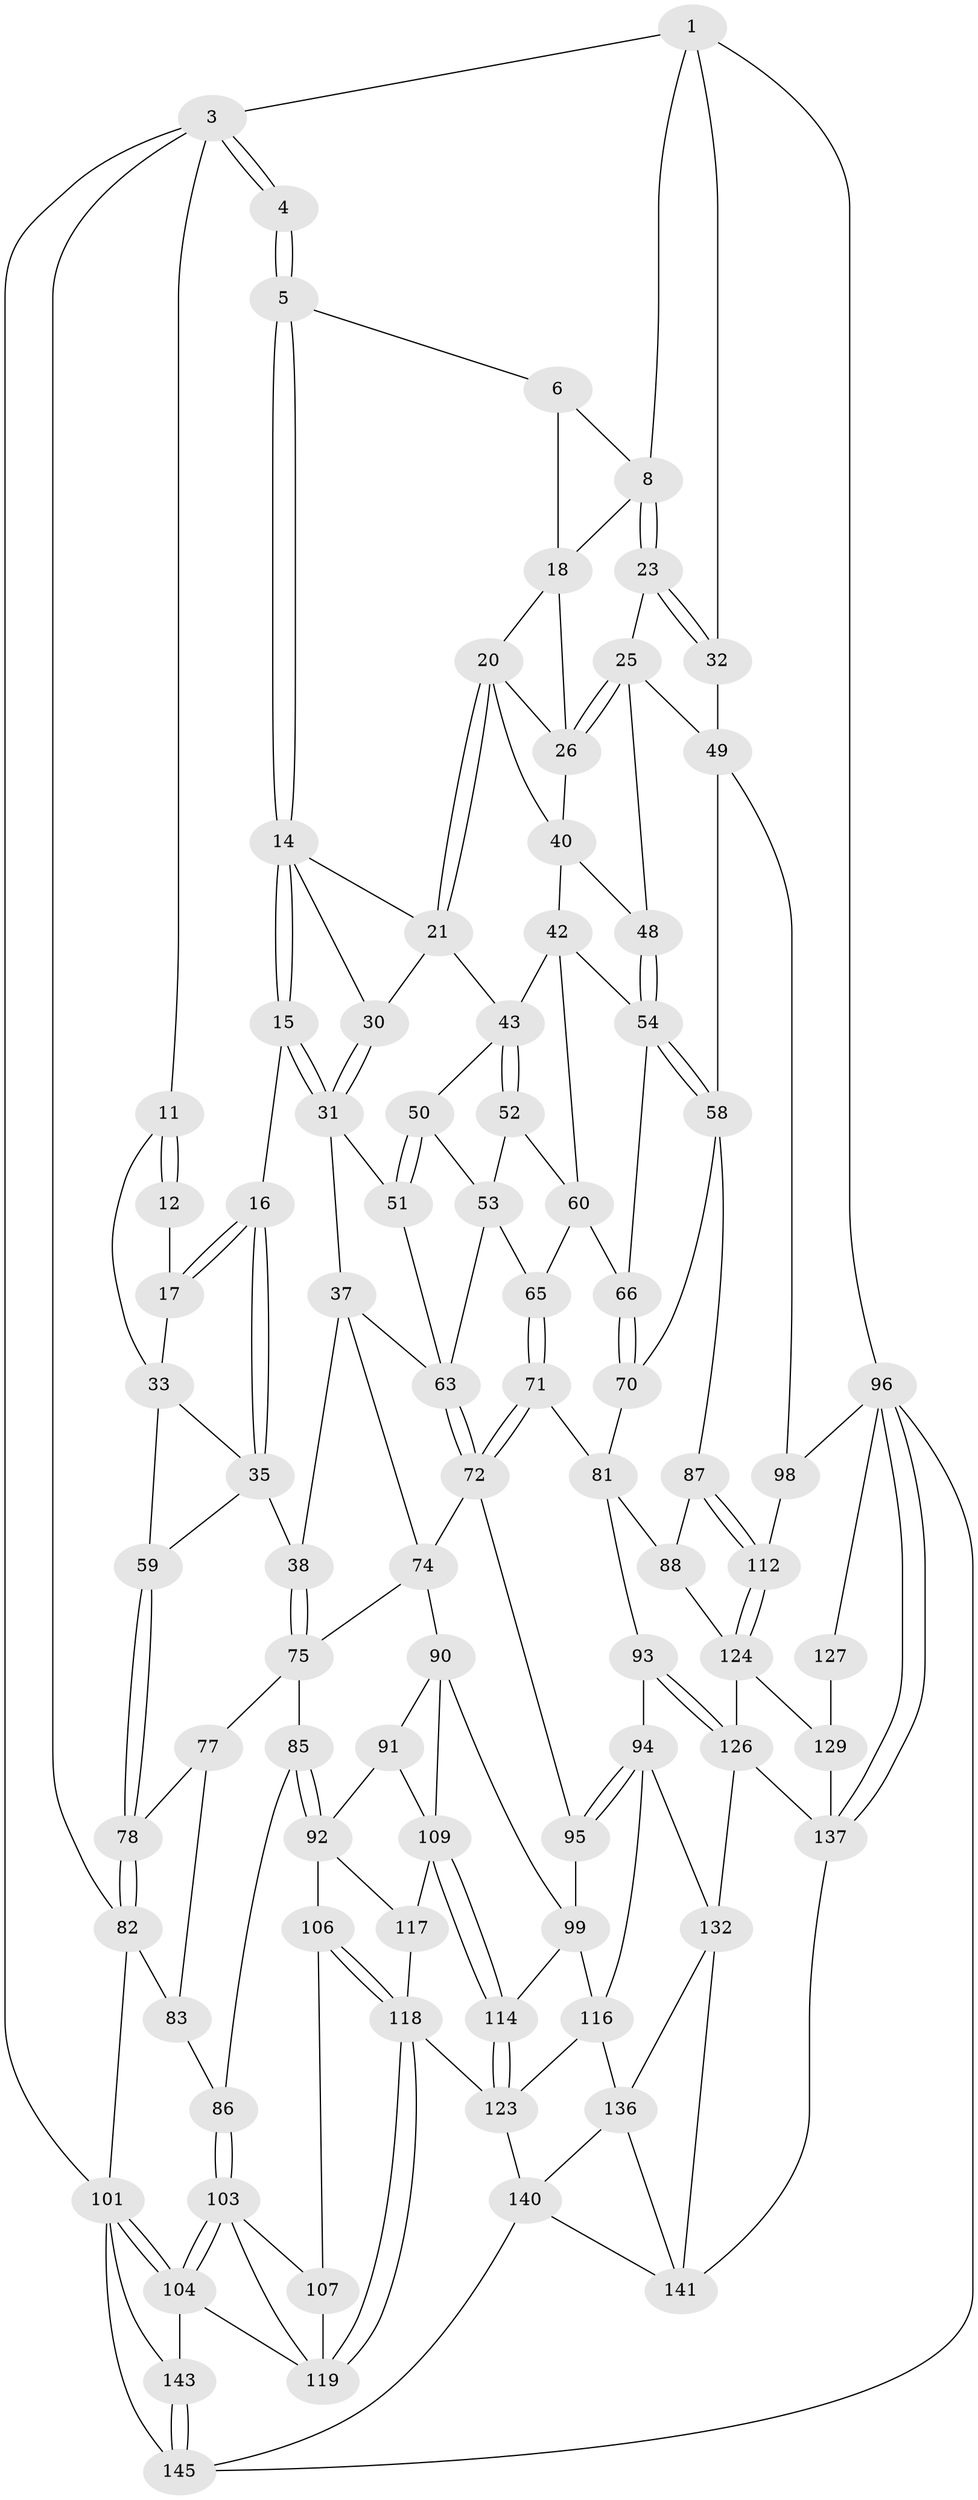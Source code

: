 // original degree distribution, {3: 0.027586206896551724, 6: 0.20689655172413793, 4: 0.2, 5: 0.5655172413793104}
// Generated by graph-tools (version 1.1) at 2025/11/02/27/25 16:11:54]
// undirected, 88 vertices, 194 edges
graph export_dot {
graph [start="1"]
  node [color=gray90,style=filled];
  1 [pos="+1+0",super="+2"];
  3 [pos="+0+0",super="+10"];
  4 [pos="+0.24527171036878478+0"];
  5 [pos="+0.4912977904298226+0"];
  6 [pos="+0.5461888847680755+0",super="+7"];
  8 [pos="+0.8138215964221656+0.12139017907027617",super="+9"];
  11 [pos="+0+0.1581110722322588"];
  12 [pos="+0.1286714268574645+0.15203127309786268",super="+13"];
  14 [pos="+0.46613766649854915+0.03289664284193199",super="+22"];
  15 [pos="+0.31888374697547167+0.1552357543702603"];
  16 [pos="+0.271275588578596+0.14006523083400357"];
  17 [pos="+0.2631654619940824+0.11998082314632258",super="+29"];
  18 [pos="+0.654407455518204+0.06211063675936598",super="+19"];
  20 [pos="+0.6160732568894974+0.1700526990432944",super="+28"];
  21 [pos="+0.5768943059833578+0.19026600598555815",super="+45"];
  23 [pos="+0.8142523908499747+0.12273427429067756",super="+24"];
  25 [pos="+0.7942763798619863+0.2050271206921161",super="+47"];
  26 [pos="+0.7360298392985054+0.19312580183612216",super="+27"];
  30 [pos="+0.4241582531758837+0.24424740850795662"];
  31 [pos="+0.417552021153366+0.24879262736414115",super="+36"];
  32 [pos="+1+0.14851373695933015",super="+46"];
  33 [pos="+0.20185308515002007+0.25439007224867877",super="+34"];
  35 [pos="+0.22015666551408733+0.26250547051052003",super="+39"];
  37 [pos="+0.3455800955680866+0.3381228349516858",super="+68"];
  38 [pos="+0.3442019698479854+0.33869660943618624"];
  40 [pos="+0.6612921184453303+0.23843115108815385",super="+41"];
  42 [pos="+0.6470283214446833+0.2916228576236445",super="+56"];
  43 [pos="+0.5900387132338452+0.29757177544331526",super="+44"];
  48 [pos="+0.7928292709939021+0.27452706233419305"];
  49 [pos="+1+0.2673808370663693",super="+57"];
  50 [pos="+0.531596903655678+0.3304231651855493"];
  51 [pos="+0.48539677326990555+0.36669227292479506"];
  52 [pos="+0.587811029821201+0.33953524412452324"];
  53 [pos="+0.5442000976014522+0.3773577694657843",super="+62"];
  54 [pos="+0.7953691642410182+0.3139899994674648",super="+55"];
  58 [pos="+1+0.449210586151728",super="+69"];
  59 [pos="+0.13466621120387084+0.3985677733728519"];
  60 [pos="+0.6572012388744182+0.3793554935561564",super="+61"];
  63 [pos="+0.5086840198035444+0.396477443691485",super="+64"];
  65 [pos="+0.6158361427562238+0.44848912767243565"];
  66 [pos="+0.7617592273204186+0.3664132872536689",super="+67"];
  70 [pos="+0.8531668603705567+0.44625512533145406",super="+80"];
  71 [pos="+0.6180339828698267+0.4605860338183138"];
  72 [pos="+0.5497386637327272+0.5144836800452961",super="+73"];
  74 [pos="+0.46760406691364104+0.4801544127614128",super="+79"];
  75 [pos="+0.3103556545178188+0.4414402046514501",super="+76"];
  77 [pos="+0.1345177744264971+0.4024754438350673"];
  78 [pos="+0.13445341588177778+0.400813597860002"];
  81 [pos="+0.7038780424232182+0.49729568582282946",super="+89"];
  82 [pos="+0+0.3476816312153382",super="+84"];
  83 [pos="+0.034673703853781976+0.4601714039930442"];
  85 [pos="+0.15510079787087702+0.5477006890347762"];
  86 [pos="+0.08832970492627329+0.5645643922928052"];
  87 [pos="+0.8149356685423075+0.6046564407421803"];
  88 [pos="+0.76414348690258+0.6045011035177471"];
  90 [pos="+0.33808290837583865+0.5566185405944625",super="+100"];
  91 [pos="+0.3365578757475246+0.5595744895512791"];
  92 [pos="+0.20936402135090962+0.5949300816540108",super="+105"];
  93 [pos="+0.7252707135212239+0.6234631221394181"];
  94 [pos="+0.6868039275286492+0.6449320253738601",super="+115"];
  95 [pos="+0.5331917880166456+0.5708126650653571"];
  96 [pos="+1+1",super="+97"];
  98 [pos="+1+0.5511067428959555",super="+111"];
  99 [pos="+0.5239787001179415+0.5814112064126391",super="+113"];
  101 [pos="+0+0.6843613543565688",super="+102"];
  103 [pos="+0+0.673084911187097",super="+108"];
  104 [pos="+0+0.6755292898071886",super="+134"];
  106 [pos="+0.2058962114150669+0.6151776975350469"];
  107 [pos="+0.1913137375537576+0.6277725007547359"];
  109 [pos="+0.44083315717437865+0.6756338520748794",super="+110"];
  112 [pos="+0.8626368237906796+0.6815459164060601"];
  114 [pos="+0.47422961073485215+0.7150493694701658"];
  116 [pos="+0.5604346437291869+0.686214754436049",super="+122"];
  117 [pos="+0.33604992650250043+0.7189868618873372"];
  118 [pos="+0.24014855763849666+0.8001026520631763",super="+121"];
  119 [pos="+0.21376783604463204+0.7944846270939404",super="+120"];
  123 [pos="+0.49260286745511966+0.764905593665211",super="+133"];
  124 [pos="+0.862301269795209+0.7775975538152113",super="+125"];
  126 [pos="+0.7557783807787691+0.7852957874293499",super="+131"];
  127 [pos="+0.9425671867618487+0.7129105143854717",super="+128"];
  129 [pos="+0.9567463677065573+0.780024555367245",super="+130"];
  132 [pos="+0.6402559062257889+0.7652830886811532",super="+135"];
  136 [pos="+0.5965961003904633+0.7964254181794034",super="+139"];
  137 [pos="+0.8877054894769302+1",super="+138"];
  140 [pos="+0.35041255789867365+1",super="+144"];
  141 [pos="+0.8199505350157434+1",super="+142"];
  143 [pos="+0.06815288963395892+0.8800573948840348"];
  145 [pos="+0.14725861810336835+1"];
  1 -- 8;
  1 -- 32;
  1 -- 3;
  1 -- 96;
  3 -- 4;
  3 -- 4;
  3 -- 11;
  3 -- 82;
  3 -- 101;
  4 -- 5;
  4 -- 5;
  5 -- 6;
  5 -- 14;
  5 -- 14;
  6 -- 18;
  6 -- 8;
  8 -- 23;
  8 -- 23;
  8 -- 18;
  11 -- 12;
  11 -- 12;
  11 -- 33;
  12 -- 17 [weight=2];
  14 -- 15;
  14 -- 15;
  14 -- 21;
  14 -- 30;
  15 -- 16;
  15 -- 31;
  15 -- 31;
  16 -- 17;
  16 -- 17;
  16 -- 35;
  16 -- 35;
  17 -- 33;
  18 -- 20;
  18 -- 26;
  20 -- 21;
  20 -- 21;
  20 -- 40;
  20 -- 26;
  21 -- 43;
  21 -- 30;
  23 -- 32 [weight=2];
  23 -- 32;
  23 -- 25;
  25 -- 26;
  25 -- 26;
  25 -- 48;
  25 -- 49;
  26 -- 40;
  30 -- 31;
  30 -- 31;
  31 -- 51;
  31 -- 37;
  32 -- 49;
  33 -- 35;
  33 -- 59;
  35 -- 59;
  35 -- 38;
  37 -- 38;
  37 -- 74;
  37 -- 63;
  38 -- 75;
  38 -- 75;
  40 -- 48;
  40 -- 42;
  42 -- 43;
  42 -- 60;
  42 -- 54;
  43 -- 52;
  43 -- 52;
  43 -- 50;
  48 -- 54;
  48 -- 54;
  49 -- 58;
  49 -- 98;
  50 -- 51;
  50 -- 51;
  50 -- 53;
  51 -- 63;
  52 -- 53;
  52 -- 60;
  53 -- 65;
  53 -- 63;
  54 -- 58;
  54 -- 58;
  54 -- 66;
  58 -- 70;
  58 -- 87;
  59 -- 78;
  59 -- 78;
  60 -- 65;
  60 -- 66;
  63 -- 72;
  63 -- 72;
  65 -- 71;
  65 -- 71;
  66 -- 70 [weight=2];
  66 -- 70;
  70 -- 81;
  71 -- 72;
  71 -- 72;
  71 -- 81;
  72 -- 74;
  72 -- 95;
  74 -- 75;
  74 -- 90;
  75 -- 77;
  75 -- 85;
  77 -- 78;
  77 -- 83;
  78 -- 82;
  78 -- 82;
  81 -- 88;
  81 -- 93;
  82 -- 83;
  82 -- 101;
  83 -- 86;
  85 -- 86;
  85 -- 92;
  85 -- 92;
  86 -- 103;
  86 -- 103;
  87 -- 88;
  87 -- 112;
  87 -- 112;
  88 -- 124;
  90 -- 91;
  90 -- 99;
  90 -- 109;
  91 -- 92;
  91 -- 109;
  92 -- 106;
  92 -- 117;
  93 -- 94;
  93 -- 126;
  93 -- 126;
  94 -- 95;
  94 -- 95;
  94 -- 116;
  94 -- 132;
  95 -- 99;
  96 -- 137;
  96 -- 137;
  96 -- 145;
  96 -- 98;
  96 -- 127;
  98 -- 112;
  99 -- 114;
  99 -- 116;
  101 -- 104;
  101 -- 104;
  101 -- 145;
  101 -- 143;
  103 -- 104;
  103 -- 104;
  103 -- 107;
  103 -- 119;
  104 -- 143;
  104 -- 119;
  106 -- 107;
  106 -- 118;
  106 -- 118;
  107 -- 119;
  109 -- 114;
  109 -- 114;
  109 -- 117;
  112 -- 124;
  112 -- 124;
  114 -- 123;
  114 -- 123;
  116 -- 136;
  116 -- 123;
  117 -- 118;
  118 -- 119;
  118 -- 119;
  118 -- 123;
  123 -- 140;
  124 -- 126;
  124 -- 129;
  126 -- 137;
  126 -- 132;
  127 -- 129 [weight=2];
  129 -- 137;
  132 -- 136;
  132 -- 141;
  136 -- 140;
  136 -- 141;
  137 -- 141;
  140 -- 145;
  140 -- 141;
  143 -- 145;
  143 -- 145;
}
